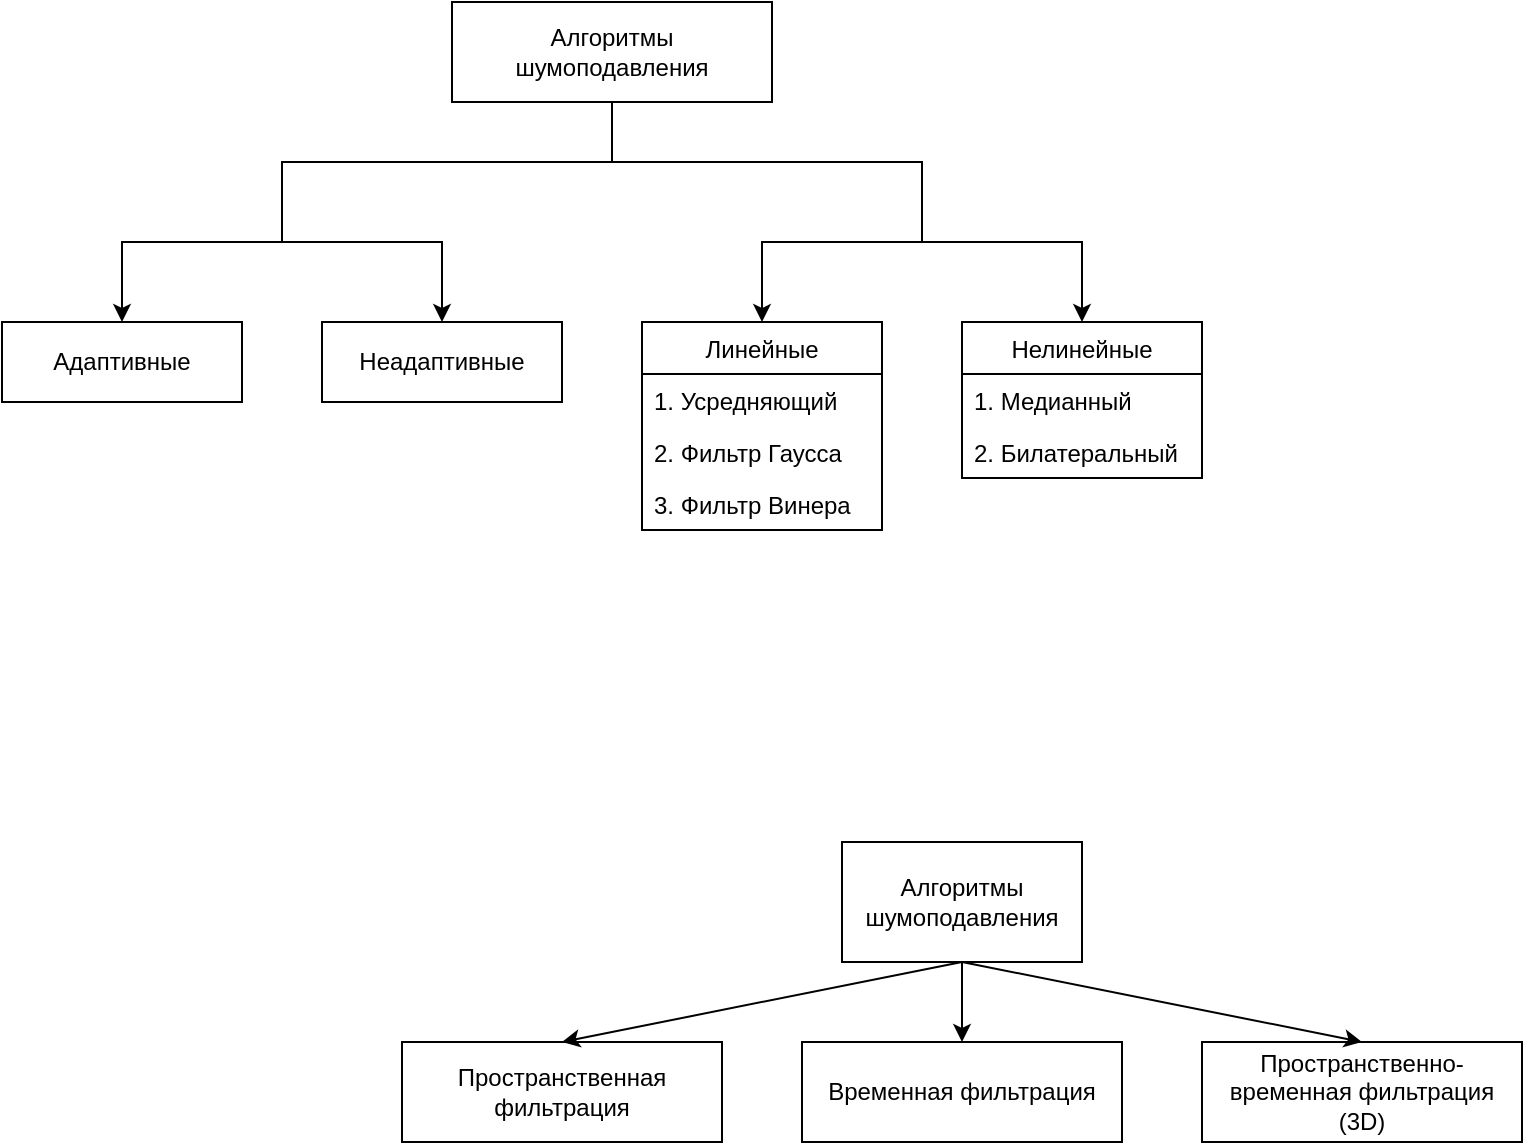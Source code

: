 <mxfile version="14.6.13" type="device"><diagram id="hvMQWX757xTpEkqIQ9mF" name="Page-1"><mxGraphModel dx="981" dy="514" grid="1" gridSize="10" guides="1" tooltips="1" connect="1" arrows="1" fold="1" page="1" pageScale="1" pageWidth="850" pageHeight="1100" math="0" shadow="0"><root><mxCell id="0"/><mxCell id="1" parent="0"/><mxCell id="6RvidnedOzVbs5A_9MCF-34" style="edgeStyle=orthogonalEdgeStyle;rounded=0;orthogonalLoop=1;jettySize=auto;html=1;exitX=0.5;exitY=1;exitDx=0;exitDy=0;endArrow=none;endFill=0;" edge="1" parent="1" source="sYP1egR8sPOUG411j4rC-1"><mxGeometry relative="1" as="geometry"><mxPoint x="180" y="160" as="targetPoint"/><Array as="points"><mxPoint x="345" y="120"/><mxPoint x="180" y="120"/></Array></mxGeometry></mxCell><mxCell id="6RvidnedOzVbs5A_9MCF-37" style="edgeStyle=orthogonalEdgeStyle;rounded=0;orthogonalLoop=1;jettySize=auto;html=1;exitX=0.5;exitY=1;exitDx=0;exitDy=0;startArrow=none;startFill=0;endArrow=none;endFill=0;" edge="1" parent="1" source="sYP1egR8sPOUG411j4rC-1"><mxGeometry relative="1" as="geometry"><mxPoint x="500" y="160" as="targetPoint"/><Array as="points"><mxPoint x="345" y="120"/><mxPoint x="500" y="120"/></Array></mxGeometry></mxCell><mxCell id="sYP1egR8sPOUG411j4rC-1" value="Алгоритмы шумоподавления" style="rounded=0;whiteSpace=wrap;html=1;" parent="1" vertex="1"><mxGeometry x="265" y="40" width="160" height="50" as="geometry"/></mxCell><mxCell id="6RvidnedOzVbs5A_9MCF-36" style="edgeStyle=orthogonalEdgeStyle;rounded=0;orthogonalLoop=1;jettySize=auto;html=1;exitX=0.5;exitY=0;exitDx=0;exitDy=0;startArrow=classic;startFill=1;endArrow=none;endFill=0;" edge="1" parent="1" source="sYP1egR8sPOUG411j4rC-14"><mxGeometry relative="1" as="geometry"><mxPoint x="180" y="160" as="targetPoint"/><Array as="points"><mxPoint x="260" y="160"/></Array></mxGeometry></mxCell><mxCell id="sYP1egR8sPOUG411j4rC-14" value="Неадаптивные" style="rounded=0;whiteSpace=wrap;html=1;" parent="1" vertex="1"><mxGeometry x="200" y="200" width="120" height="40" as="geometry"/></mxCell><mxCell id="sYP1egR8sPOUG411j4rC-20" value="Пространственная фильтрация" style="whiteSpace=wrap;html=1;" parent="1" vertex="1"><mxGeometry x="240" y="560" width="160" height="50" as="geometry"/></mxCell><mxCell id="sYP1egR8sPOUG411j4rC-21" value="Временная фильтрация" style="whiteSpace=wrap;html=1;" parent="1" vertex="1"><mxGeometry x="440" y="560" width="160" height="50" as="geometry"/></mxCell><mxCell id="sYP1egR8sPOUG411j4rC-22" value="Пространственно-временная фильтрация (3D)" style="whiteSpace=wrap;html=1;" parent="1" vertex="1"><mxGeometry x="640" y="560" width="160" height="50" as="geometry"/></mxCell><mxCell id="6RvidnedOzVbs5A_9MCF-35" style="rounded=0;orthogonalLoop=1;jettySize=auto;html=1;exitX=0.5;exitY=0;exitDx=0;exitDy=0;endArrow=none;endFill=0;startArrow=classic;startFill=1;edgeStyle=orthogonalEdgeStyle;" edge="1" parent="1" source="6RvidnedOzVbs5A_9MCF-40"><mxGeometry relative="1" as="geometry"><mxPoint x="180" y="160" as="targetPoint"/><mxPoint x="100" y="200" as="sourcePoint"/><Array as="points"><mxPoint x="100" y="160"/></Array></mxGeometry></mxCell><mxCell id="6RvidnedOzVbs5A_9MCF-18" style="rounded=0;orthogonalLoop=1;jettySize=auto;html=1;exitX=0.5;exitY=1;exitDx=0;exitDy=0;entryX=0.5;entryY=0;entryDx=0;entryDy=0;" edge="1" parent="1" source="6RvidnedOzVbs5A_9MCF-13" target="sYP1egR8sPOUG411j4rC-20"><mxGeometry relative="1" as="geometry"/></mxCell><mxCell id="6RvidnedOzVbs5A_9MCF-19" style="edgeStyle=none;rounded=0;orthogonalLoop=1;jettySize=auto;html=1;exitX=0.5;exitY=1;exitDx=0;exitDy=0;entryX=0.5;entryY=0;entryDx=0;entryDy=0;" edge="1" parent="1" source="6RvidnedOzVbs5A_9MCF-13" target="sYP1egR8sPOUG411j4rC-21"><mxGeometry relative="1" as="geometry"><mxPoint x="518" y="557" as="targetPoint"/></mxGeometry></mxCell><mxCell id="6RvidnedOzVbs5A_9MCF-20" style="edgeStyle=none;rounded=0;orthogonalLoop=1;jettySize=auto;html=1;exitX=0.5;exitY=1;exitDx=0;exitDy=0;entryX=0.5;entryY=0;entryDx=0;entryDy=0;" edge="1" parent="1" source="6RvidnedOzVbs5A_9MCF-13" target="sYP1egR8sPOUG411j4rC-22"><mxGeometry relative="1" as="geometry"/></mxCell><mxCell id="6RvidnedOzVbs5A_9MCF-13" value="Алгоритмы шумоподавления" style="whiteSpace=wrap;html=1;" vertex="1" parent="1"><mxGeometry x="460" y="460" width="120" height="60" as="geometry"/></mxCell><mxCell id="6RvidnedOzVbs5A_9MCF-38" style="edgeStyle=orthogonalEdgeStyle;rounded=0;orthogonalLoop=1;jettySize=auto;html=1;exitX=0.5;exitY=0;exitDx=0;exitDy=0;startArrow=classic;startFill=1;endArrow=none;endFill=0;" edge="1" parent="1" source="6RvidnedOzVbs5A_9MCF-26"><mxGeometry relative="1" as="geometry"><mxPoint x="500" y="160" as="targetPoint"/><Array as="points"><mxPoint x="420" y="160"/></Array></mxGeometry></mxCell><mxCell id="6RvidnedOzVbs5A_9MCF-26" value="Линейные" style="swimlane;fontStyle=0;childLayout=stackLayout;horizontal=1;startSize=26;horizontalStack=0;resizeParent=1;resizeParentMax=0;resizeLast=0;collapsible=1;marginBottom=0;" vertex="1" parent="1"><mxGeometry x="360" y="200" width="120" height="104" as="geometry"/></mxCell><mxCell id="6RvidnedOzVbs5A_9MCF-27" value="1. Усредняющий" style="text;strokeColor=none;fillColor=none;align=left;verticalAlign=top;spacingLeft=4;spacingRight=4;overflow=hidden;rotatable=0;points=[[0,0.5],[1,0.5]];portConstraint=eastwest;" vertex="1" parent="6RvidnedOzVbs5A_9MCF-26"><mxGeometry y="26" width="120" height="26" as="geometry"/></mxCell><mxCell id="6RvidnedOzVbs5A_9MCF-28" value="2. Фильтр Гаусса" style="text;strokeColor=none;fillColor=none;align=left;verticalAlign=top;spacingLeft=4;spacingRight=4;overflow=hidden;rotatable=0;points=[[0,0.5],[1,0.5]];portConstraint=eastwest;" vertex="1" parent="6RvidnedOzVbs5A_9MCF-26"><mxGeometry y="52" width="120" height="26" as="geometry"/></mxCell><mxCell id="6RvidnedOzVbs5A_9MCF-29" value="3. Фильтр Винера" style="text;strokeColor=none;fillColor=none;align=left;verticalAlign=top;spacingLeft=4;spacingRight=4;overflow=hidden;rotatable=0;points=[[0,0.5],[1,0.5]];portConstraint=eastwest;" vertex="1" parent="6RvidnedOzVbs5A_9MCF-26"><mxGeometry y="78" width="120" height="26" as="geometry"/></mxCell><mxCell id="6RvidnedOzVbs5A_9MCF-39" style="edgeStyle=orthogonalEdgeStyle;rounded=0;orthogonalLoop=1;jettySize=auto;html=1;exitX=0.5;exitY=0;exitDx=0;exitDy=0;startArrow=classic;startFill=1;endArrow=none;endFill=0;" edge="1" parent="1" source="6RvidnedOzVbs5A_9MCF-30"><mxGeometry relative="1" as="geometry"><mxPoint x="500" y="160" as="targetPoint"/><Array as="points"><mxPoint x="580" y="160"/></Array></mxGeometry></mxCell><mxCell id="6RvidnedOzVbs5A_9MCF-30" value="Нелинейные" style="swimlane;fontStyle=0;childLayout=stackLayout;horizontal=1;startSize=26;horizontalStack=0;resizeParent=1;resizeParentMax=0;resizeLast=0;collapsible=1;marginBottom=0;" vertex="1" parent="1"><mxGeometry x="520" y="200" width="120" height="78" as="geometry"/></mxCell><mxCell id="6RvidnedOzVbs5A_9MCF-31" value="1. Медианный" style="text;strokeColor=none;fillColor=none;align=left;verticalAlign=top;spacingLeft=4;spacingRight=4;overflow=hidden;rotatable=0;points=[[0,0.5],[1,0.5]];portConstraint=eastwest;" vertex="1" parent="6RvidnedOzVbs5A_9MCF-30"><mxGeometry y="26" width="120" height="26" as="geometry"/></mxCell><mxCell id="6RvidnedOzVbs5A_9MCF-32" value="2. Билатеральный" style="text;strokeColor=none;fillColor=none;align=left;verticalAlign=top;spacingLeft=4;spacingRight=4;overflow=hidden;rotatable=0;points=[[0,0.5],[1,0.5]];portConstraint=eastwest;" vertex="1" parent="6RvidnedOzVbs5A_9MCF-30"><mxGeometry y="52" width="120" height="26" as="geometry"/></mxCell><mxCell id="6RvidnedOzVbs5A_9MCF-40" value="Адаптивные" style="rounded=0;whiteSpace=wrap;html=1;" vertex="1" parent="1"><mxGeometry x="40" y="200" width="120" height="40" as="geometry"/></mxCell></root></mxGraphModel></diagram></mxfile>